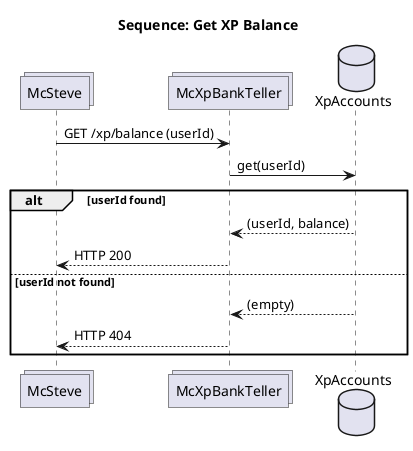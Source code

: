 @startuml sequence_get-balance

title Sequence: Get XP Balance

collections McSteve
collections McXpBankTeller
database XpAccounts

McSteve -> McXpBankTeller: GET /xp/balance (userId)
McXpBankTeller -> XpAccounts: get(userId)
alt userId found
    McXpBankTeller <-- XpAccounts: (userId, balance)
    McSteve <-- McXpBankTeller: HTTP 200
else userId not found
    McXpBankTeller <-- XpAccounts: (empty)
    McSteve <-- McXpBankTeller: HTTP 404
end
@enduml
